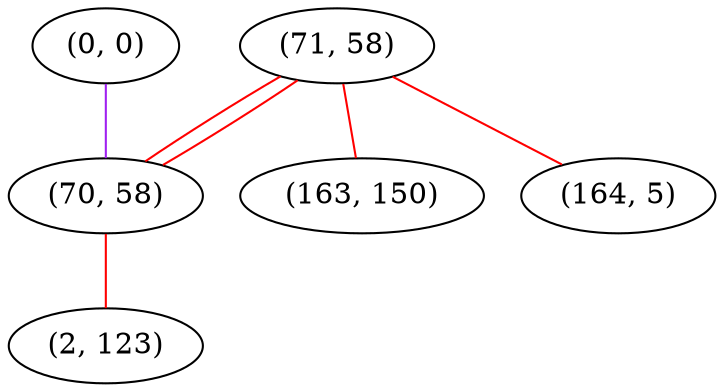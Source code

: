 graph "" {
"(0, 0)";
"(71, 58)";
"(163, 150)";
"(164, 5)";
"(70, 58)";
"(2, 123)";
"(0, 0)" -- "(70, 58)"  [color=purple, key=0, weight=4];
"(71, 58)" -- "(164, 5)"  [color=red, key=0, weight=1];
"(71, 58)" -- "(70, 58)"  [color=red, key=0, weight=1];
"(71, 58)" -- "(70, 58)"  [color=red, key=1, weight=1];
"(71, 58)" -- "(163, 150)"  [color=red, key=0, weight=1];
"(70, 58)" -- "(2, 123)"  [color=red, key=0, weight=1];
}
